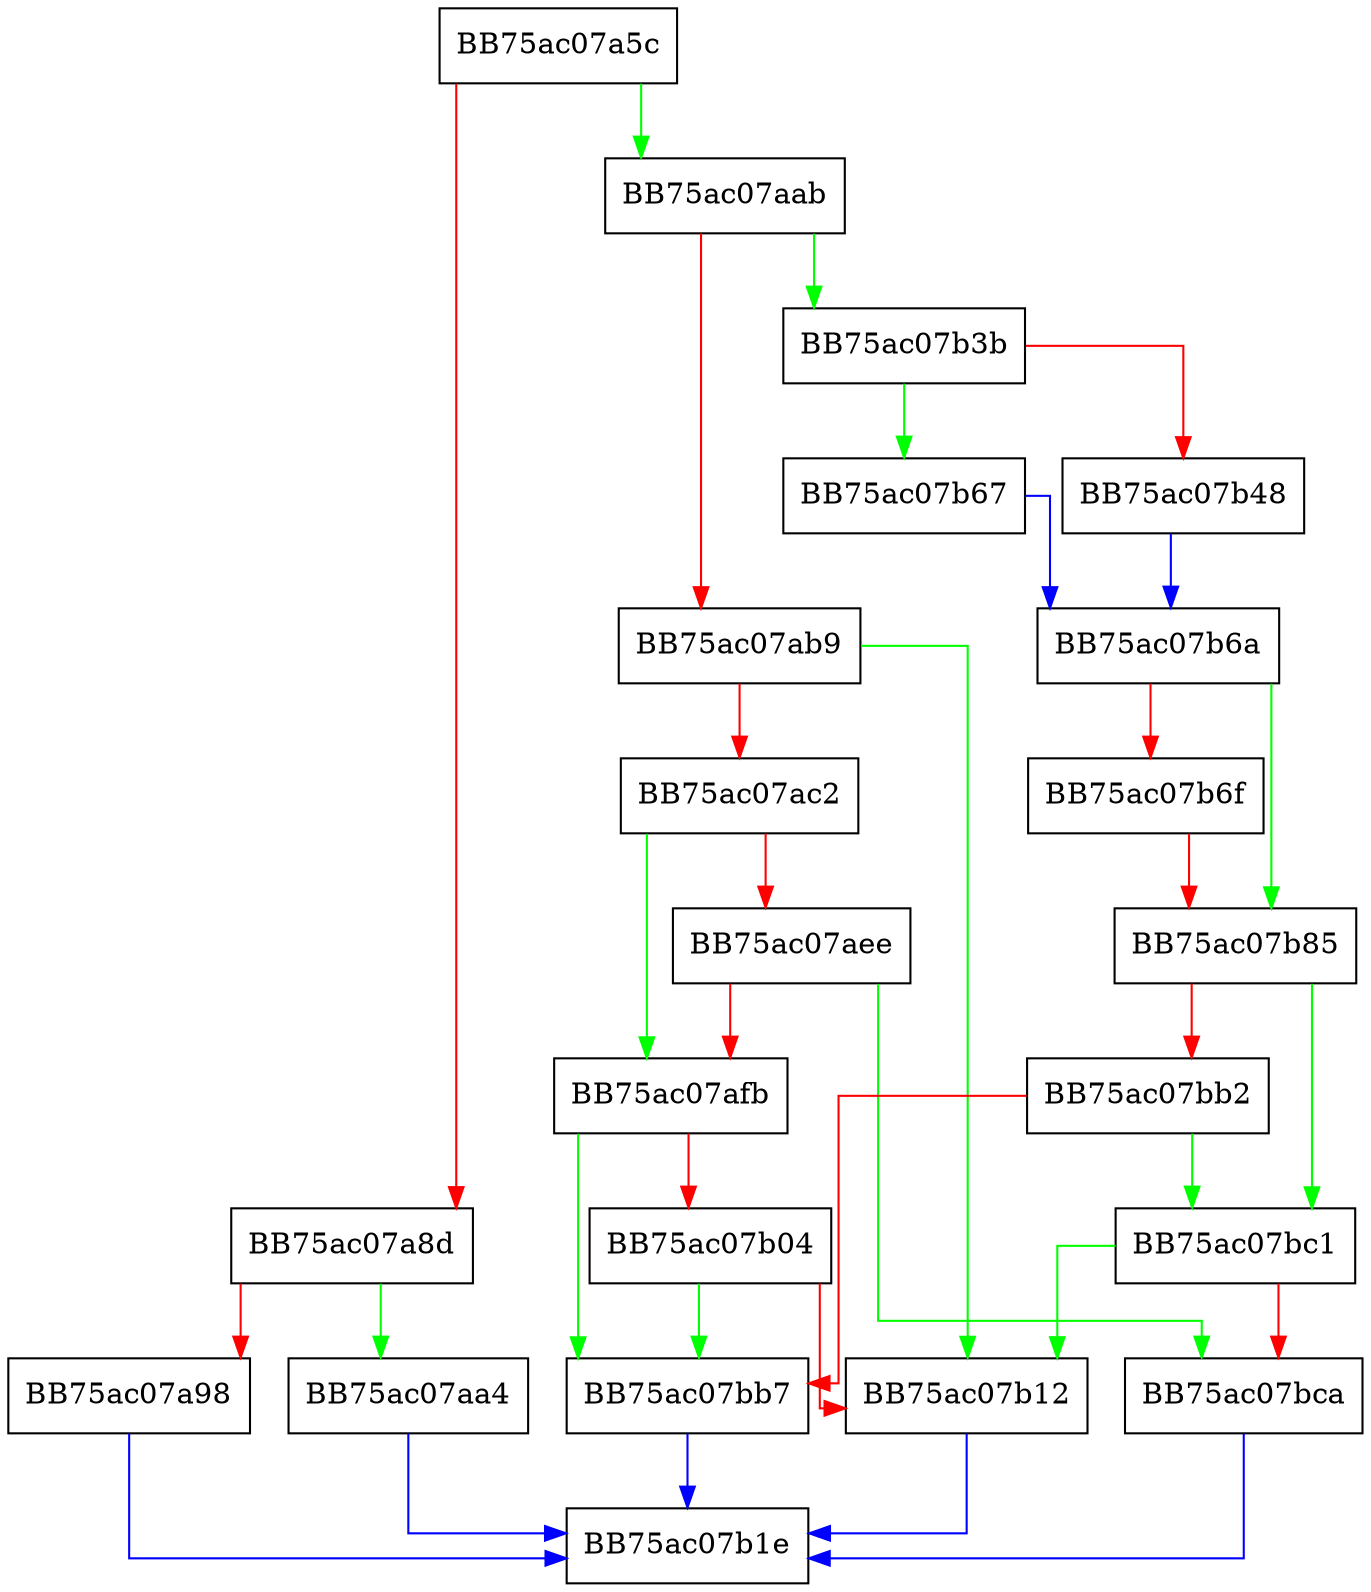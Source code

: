 digraph ZSTD_selectEncodingType {
  node [shape="box"];
  graph [splines=ortho];
  BB75ac07a5c -> BB75ac07aab [color="green"];
  BB75ac07a5c -> BB75ac07a8d [color="red"];
  BB75ac07a8d -> BB75ac07aa4 [color="green"];
  BB75ac07a8d -> BB75ac07a98 [color="red"];
  BB75ac07a98 -> BB75ac07b1e [color="blue"];
  BB75ac07aa4 -> BB75ac07b1e [color="blue"];
  BB75ac07aab -> BB75ac07b3b [color="green"];
  BB75ac07aab -> BB75ac07ab9 [color="red"];
  BB75ac07ab9 -> BB75ac07b12 [color="green"];
  BB75ac07ab9 -> BB75ac07ac2 [color="red"];
  BB75ac07ac2 -> BB75ac07afb [color="green"];
  BB75ac07ac2 -> BB75ac07aee [color="red"];
  BB75ac07aee -> BB75ac07bca [color="green"];
  BB75ac07aee -> BB75ac07afb [color="red"];
  BB75ac07afb -> BB75ac07bb7 [color="green"];
  BB75ac07afb -> BB75ac07b04 [color="red"];
  BB75ac07b04 -> BB75ac07bb7 [color="green"];
  BB75ac07b04 -> BB75ac07b12 [color="red"];
  BB75ac07b12 -> BB75ac07b1e [color="blue"];
  BB75ac07b3b -> BB75ac07b67 [color="green"];
  BB75ac07b3b -> BB75ac07b48 [color="red"];
  BB75ac07b48 -> BB75ac07b6a [color="blue"];
  BB75ac07b67 -> BB75ac07b6a [color="blue"];
  BB75ac07b6a -> BB75ac07b85 [color="green"];
  BB75ac07b6a -> BB75ac07b6f [color="red"];
  BB75ac07b6f -> BB75ac07b85 [color="red"];
  BB75ac07b85 -> BB75ac07bc1 [color="green"];
  BB75ac07b85 -> BB75ac07bb2 [color="red"];
  BB75ac07bb2 -> BB75ac07bc1 [color="green"];
  BB75ac07bb2 -> BB75ac07bb7 [color="red"];
  BB75ac07bb7 -> BB75ac07b1e [color="blue"];
  BB75ac07bc1 -> BB75ac07b12 [color="green"];
  BB75ac07bc1 -> BB75ac07bca [color="red"];
  BB75ac07bca -> BB75ac07b1e [color="blue"];
}